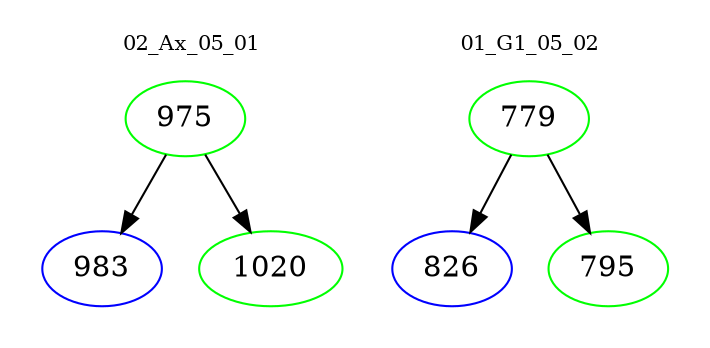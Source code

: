 digraph{
subgraph cluster_0 {
color = white
label = "02_Ax_05_01";
fontsize=10;
T0_975 [label="975", color="green"]
T0_975 -> T0_983 [color="black"]
T0_983 [label="983", color="blue"]
T0_975 -> T0_1020 [color="black"]
T0_1020 [label="1020", color="green"]
}
subgraph cluster_1 {
color = white
label = "01_G1_05_02";
fontsize=10;
T1_779 [label="779", color="green"]
T1_779 -> T1_826 [color="black"]
T1_826 [label="826", color="blue"]
T1_779 -> T1_795 [color="black"]
T1_795 [label="795", color="green"]
}
}
